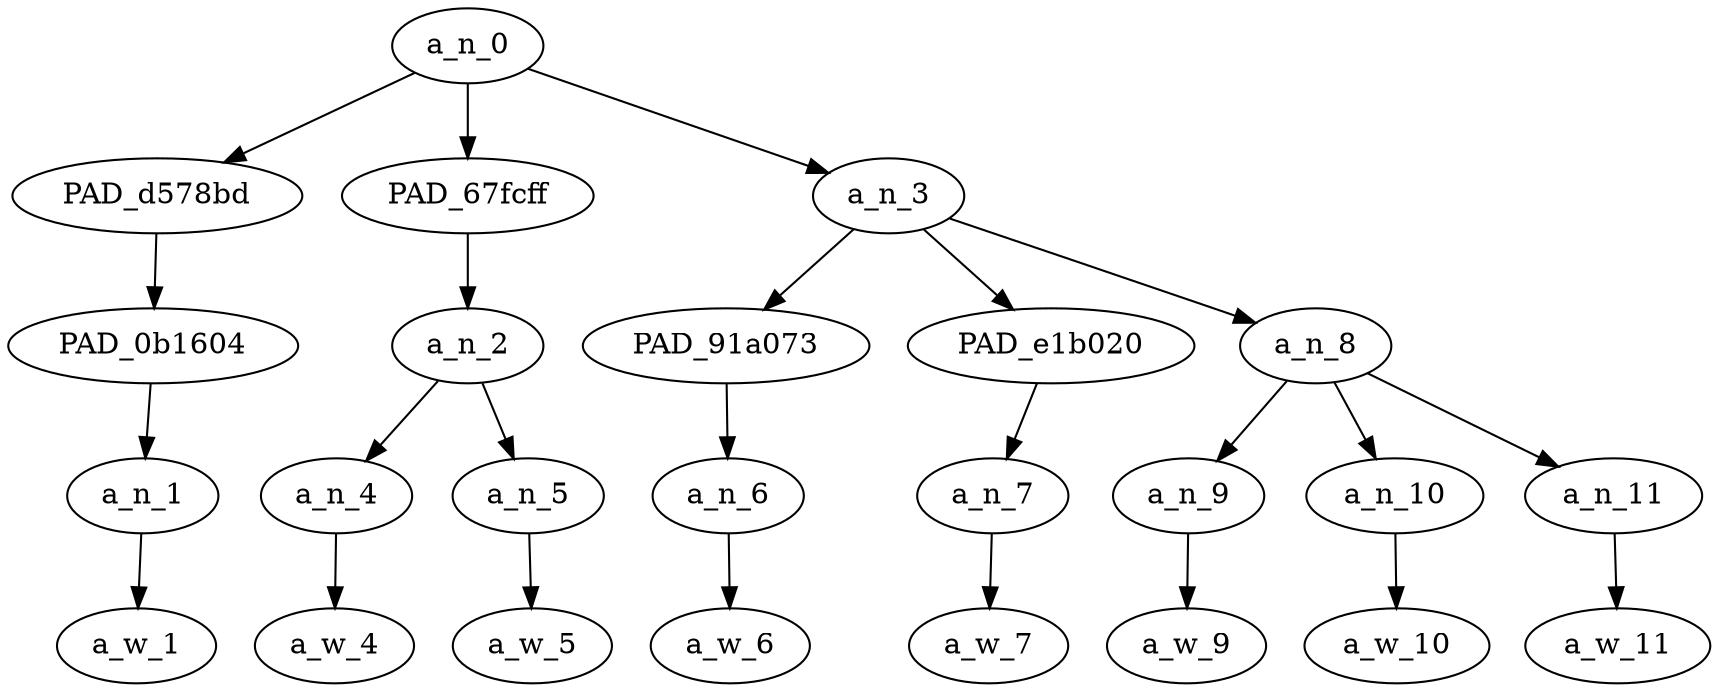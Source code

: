 strict digraph "" {
	a_n_0	[div_dir=-1,
		index=0,
		level=4,
		pos="1.9444444444444444,4!",
		text_span="[0, 1, 2, 3, 4, 5, 6, 7]",
		value=0.99999997];
	PAD_d578bd	[div_dir=1,
		index=0,
		level=3,
		pos="0.0,3!",
		text_span="[0]",
		value=0.08095960];
	a_n_0 -> PAD_d578bd;
	PAD_67fcff	[div_dir=1,
		index=1,
		level=3,
		pos="1.5,3!",
		text_span="[1, 2]",
		value=0.16751221];
	a_n_0 -> PAD_67fcff;
	a_n_3	[div_dir=-1,
		index=2,
		level=3,
		pos="4.333333333333333,3!",
		text_span="[3, 4, 5, 6, 7]",
		value=0.75147425];
	a_n_0 -> a_n_3;
	PAD_0b1604	[div_dir=1,
		index=0,
		level=2,
		pos="0.0,2!",
		text_span="[0]",
		value=0.08095960];
	PAD_d578bd -> PAD_0b1604;
	a_n_1	[div_dir=1,
		index=0,
		level=1,
		pos="0.0,1!",
		text_span="[0]",
		value=0.08095960];
	PAD_0b1604 -> a_n_1;
	a_w_1	[div_dir=0,
		index=0,
		level=0,
		pos="0,0!",
		text_span="[0]",
		value="<user>"];
	a_n_1 -> a_w_1;
	a_n_2	[div_dir=1,
		index=1,
		level=2,
		pos="1.5,2!",
		text_span="[1, 2]",
		value=0.16751221];
	PAD_67fcff -> a_n_2;
	a_n_4	[div_dir=1,
		index=1,
		level=1,
		pos="1.0,1!",
		text_span="[1]",
		value=0.07353544];
	a_n_2 -> a_n_4;
	a_n_5	[div_dir=1,
		index=2,
		level=1,
		pos="2.0,1!",
		text_span="[2]",
		value=0.09349731];
	a_n_2 -> a_n_5;
	a_w_4	[div_dir=0,
		index=1,
		level=0,
		pos="1,0!",
		text_span="[1]",
		value=i];
	a_n_4 -> a_w_4;
	a_w_5	[div_dir=0,
		index=2,
		level=0,
		pos="2,0!",
		text_span="[2]",
		value=fucking];
	a_n_5 -> a_w_5;
	PAD_91a073	[div_dir=1,
		index=2,
		level=2,
		pos="3.0,2!",
		text_span="[3]",
		value=0.14483461];
	a_n_3 -> PAD_91a073;
	PAD_e1b020	[div_dir=-1,
		index=3,
		level=2,
		pos="4.0,2!",
		text_span="[4]",
		value=0.07667546];
	a_n_3 -> PAD_e1b020;
	a_n_8	[div_dir=-1,
		index=4,
		level=2,
		pos="6.0,2!",
		text_span="[5, 6, 7]",
		value=0.52942017];
	a_n_3 -> a_n_8;
	a_n_6	[div_dir=1,
		index=3,
		level=1,
		pos="3.0,1!",
		text_span="[3]",
		value=0.14483461];
	PAD_91a073 -> a_n_6;
	a_w_6	[div_dir=0,
		index=3,
		level=0,
		pos="3,0!",
		text_span="[3]",
		value=hate];
	a_n_6 -> a_w_6;
	a_n_7	[div_dir=-1,
		index=4,
		level=1,
		pos="4.0,1!",
		text_span="[4]",
		value=0.07667546];
	PAD_e1b020 -> a_n_7;
	a_w_7	[div_dir=0,
		index=4,
		level=0,
		pos="4,0!",
		text_span="[4]",
		value=you];
	a_n_7 -> a_w_7;
	a_n_9	[div_dir=1,
		index=5,
		level=1,
		pos="5.0,1!",
		text_span="[5]",
		value=0.10851582];
	a_n_8 -> a_n_9;
	a_n_10	[div_dir=-1,
		index=6,
		level=1,
		pos="6.0,1!",
		text_span="[6]",
		value=0.17132830];
	a_n_8 -> a_n_10;
	a_n_11	[div_dir=-1,
		index=7,
		level=1,
		pos="7.0,1!",
		text_span="[7]",
		value=0.24809269];
	a_n_8 -> a_n_11;
	a_w_9	[div_dir=0,
		index=5,
		level=0,
		pos="5,0!",
		text_span="[5]",
		value=😂];
	a_n_9 -> a_w_9;
	a_w_10	[div_dir=0,
		index=6,
		level=0,
		pos="6,0!",
		text_span="[6]",
		value=😂1];
	a_n_10 -> a_w_10;
	a_w_11	[div_dir=0,
		index=7,
		level=0,
		pos="7,0!",
		text_span="[7]",
		value=😂2];
	a_n_11 -> a_w_11;
}

